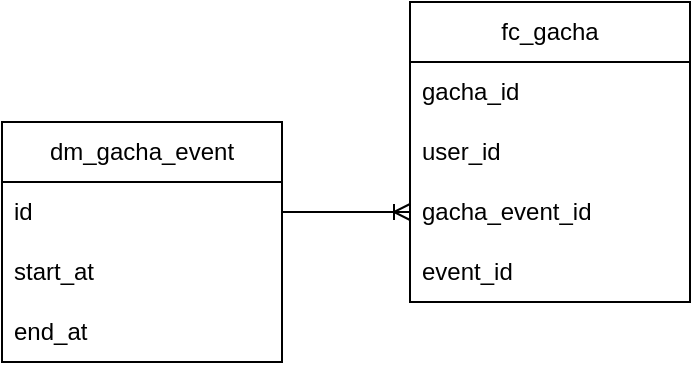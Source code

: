 <mxfile version="21.2.1" type="github">
  <diagram name="ページ1" id="f6Dv2P5GHqyA_TYyPfEV">
    <mxGraphModel dx="1026" dy="661" grid="1" gridSize="10" guides="1" tooltips="1" connect="1" arrows="1" fold="1" page="1" pageScale="1" pageWidth="827" pageHeight="1169" math="0" shadow="0">
      <root>
        <mxCell id="0" />
        <mxCell id="1" parent="0" />
        <mxCell id="bY0GPy6hPjJhHwD7dzBP-4" value="fc_gacha" style="swimlane;fontStyle=0;childLayout=stackLayout;horizontal=1;startSize=30;horizontalStack=0;resizeParent=1;resizeParentMax=0;resizeLast=0;collapsible=1;marginBottom=0;whiteSpace=wrap;html=1;" parent="1" vertex="1">
          <mxGeometry x="224" y="10" width="140" height="150" as="geometry" />
        </mxCell>
        <mxCell id="bY0GPy6hPjJhHwD7dzBP-5" value="gacha_id" style="text;strokeColor=none;fillColor=none;align=left;verticalAlign=middle;spacingLeft=4;spacingRight=4;overflow=hidden;points=[[0,0.5],[1,0.5]];portConstraint=eastwest;rotatable=0;whiteSpace=wrap;html=1;" parent="bY0GPy6hPjJhHwD7dzBP-4" vertex="1">
          <mxGeometry y="30" width="140" height="30" as="geometry" />
        </mxCell>
        <mxCell id="bY0GPy6hPjJhHwD7dzBP-6" value="user_id" style="text;strokeColor=none;fillColor=none;align=left;verticalAlign=middle;spacingLeft=4;spacingRight=4;overflow=hidden;points=[[0,0.5],[1,0.5]];portConstraint=eastwest;rotatable=0;whiteSpace=wrap;html=1;" parent="bY0GPy6hPjJhHwD7dzBP-4" vertex="1">
          <mxGeometry y="60" width="140" height="30" as="geometry" />
        </mxCell>
        <mxCell id="dBBKFcjXPf2hP2d8Vosu-1" value="gacha_event_id" style="text;strokeColor=none;fillColor=none;align=left;verticalAlign=middle;spacingLeft=4;spacingRight=4;overflow=hidden;points=[[0,0.5],[1,0.5]];portConstraint=eastwest;rotatable=0;whiteSpace=wrap;html=1;" vertex="1" parent="bY0GPy6hPjJhHwD7dzBP-4">
          <mxGeometry y="90" width="140" height="30" as="geometry" />
        </mxCell>
        <mxCell id="bY0GPy6hPjJhHwD7dzBP-7" value="event_id" style="text;strokeColor=none;fillColor=none;align=left;verticalAlign=middle;spacingLeft=4;spacingRight=4;overflow=hidden;points=[[0,0.5],[1,0.5]];portConstraint=eastwest;rotatable=0;whiteSpace=wrap;html=1;" parent="bY0GPy6hPjJhHwD7dzBP-4" vertex="1">
          <mxGeometry y="120" width="140" height="30" as="geometry" />
        </mxCell>
        <mxCell id="bY0GPy6hPjJhHwD7dzBP-16" value="dm_gacha_event" style="swimlane;fontStyle=0;childLayout=stackLayout;horizontal=1;startSize=30;horizontalStack=0;resizeParent=1;resizeParentMax=0;resizeLast=0;collapsible=1;marginBottom=0;whiteSpace=wrap;html=1;" parent="1" vertex="1">
          <mxGeometry x="20" y="70" width="140" height="120" as="geometry" />
        </mxCell>
        <mxCell id="bY0GPy6hPjJhHwD7dzBP-17" value="id" style="text;strokeColor=none;fillColor=none;align=left;verticalAlign=middle;spacingLeft=4;spacingRight=4;overflow=hidden;points=[[0,0.5],[1,0.5]];portConstraint=eastwest;rotatable=0;whiteSpace=wrap;html=1;" parent="bY0GPy6hPjJhHwD7dzBP-16" vertex="1">
          <mxGeometry y="30" width="140" height="30" as="geometry" />
        </mxCell>
        <mxCell id="bY0GPy6hPjJhHwD7dzBP-18" value="start_at" style="text;strokeColor=none;fillColor=none;align=left;verticalAlign=middle;spacingLeft=4;spacingRight=4;overflow=hidden;points=[[0,0.5],[1,0.5]];portConstraint=eastwest;rotatable=0;whiteSpace=wrap;html=1;" parent="bY0GPy6hPjJhHwD7dzBP-16" vertex="1">
          <mxGeometry y="60" width="140" height="30" as="geometry" />
        </mxCell>
        <mxCell id="bY0GPy6hPjJhHwD7dzBP-19" value="end_at" style="text;strokeColor=none;fillColor=none;align=left;verticalAlign=middle;spacingLeft=4;spacingRight=4;overflow=hidden;points=[[0,0.5],[1,0.5]];portConstraint=eastwest;rotatable=0;whiteSpace=wrap;html=1;" parent="bY0GPy6hPjJhHwD7dzBP-16" vertex="1">
          <mxGeometry y="90" width="140" height="30" as="geometry" />
        </mxCell>
        <mxCell id="bY0GPy6hPjJhHwD7dzBP-20" style="edgeStyle=orthogonalEdgeStyle;rounded=0;orthogonalLoop=1;jettySize=auto;html=1;exitX=1;exitY=0.5;exitDx=0;exitDy=0;entryX=0;entryY=0.5;entryDx=0;entryDy=0;endArrow=ERoneToMany;endFill=0;" parent="1" source="bY0GPy6hPjJhHwD7dzBP-17" target="dBBKFcjXPf2hP2d8Vosu-1" edge="1">
          <mxGeometry relative="1" as="geometry" />
        </mxCell>
      </root>
    </mxGraphModel>
  </diagram>
</mxfile>

